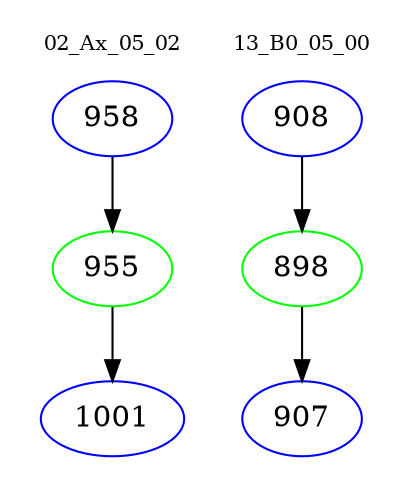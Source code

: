 digraph{
subgraph cluster_0 {
color = white
label = "02_Ax_05_02";
fontsize=10;
T0_958 [label="958", color="blue"]
T0_958 -> T0_955 [color="black"]
T0_955 [label="955", color="green"]
T0_955 -> T0_1001 [color="black"]
T0_1001 [label="1001", color="blue"]
}
subgraph cluster_1 {
color = white
label = "13_B0_05_00";
fontsize=10;
T1_908 [label="908", color="blue"]
T1_908 -> T1_898 [color="black"]
T1_898 [label="898", color="green"]
T1_898 -> T1_907 [color="black"]
T1_907 [label="907", color="blue"]
}
}
